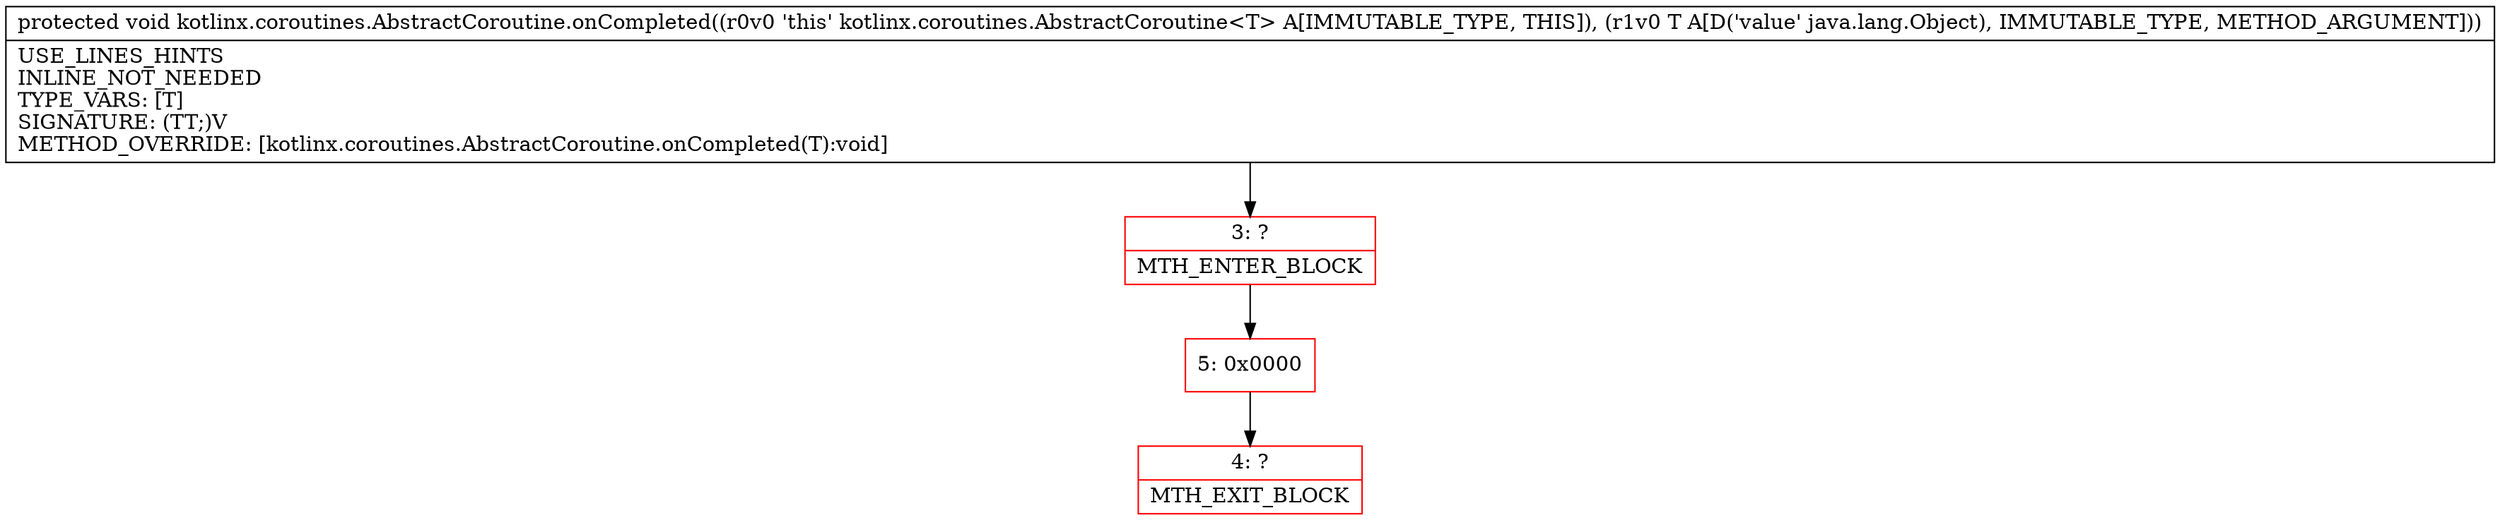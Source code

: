 digraph "CFG forkotlinx.coroutines.AbstractCoroutine.onCompleted(Ljava\/lang\/Object;)V" {
subgraph cluster_Region_625123289 {
label = "R(0)";
node [shape=record,color=blue];
}
Node_3 [shape=record,color=red,label="{3\:\ ?|MTH_ENTER_BLOCK\l}"];
Node_5 [shape=record,color=red,label="{5\:\ 0x0000}"];
Node_4 [shape=record,color=red,label="{4\:\ ?|MTH_EXIT_BLOCK\l}"];
MethodNode[shape=record,label="{protected void kotlinx.coroutines.AbstractCoroutine.onCompleted((r0v0 'this' kotlinx.coroutines.AbstractCoroutine\<T\> A[IMMUTABLE_TYPE, THIS]), (r1v0 T A[D('value' java.lang.Object), IMMUTABLE_TYPE, METHOD_ARGUMENT]))  | USE_LINES_HINTS\lINLINE_NOT_NEEDED\lTYPE_VARS: [T]\lSIGNATURE: (TT;)V\lMETHOD_OVERRIDE: [kotlinx.coroutines.AbstractCoroutine.onCompleted(T):void]\l}"];
MethodNode -> Node_3;Node_3 -> Node_5;
Node_5 -> Node_4;
}

